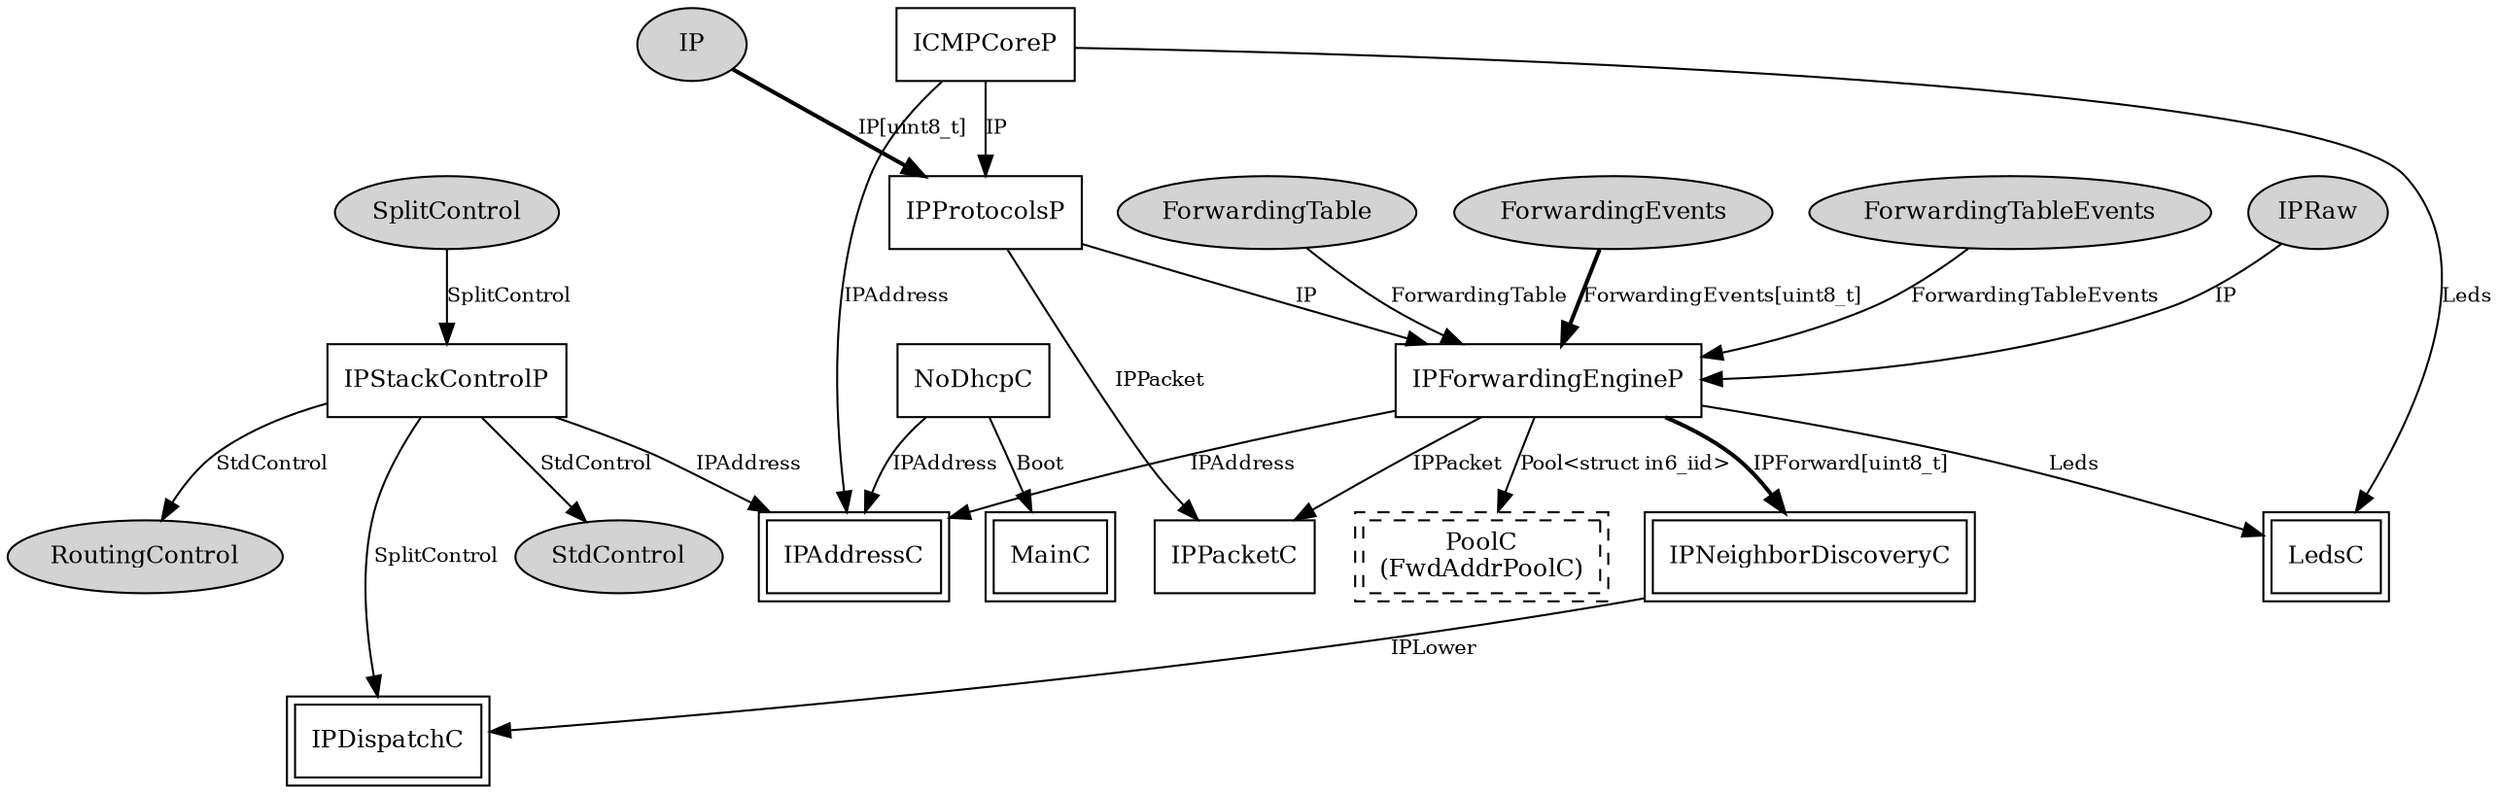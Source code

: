 digraph "tos.lib.net.blip.IPStackC" {
  n0x409acc18 [shape=ellipse, style=filled, label="SplitControl", fontsize=12];
  "IPStackControlP" [fontsize=12, shape=box, URL="../chtml/tos.lib.net.blip.IPStackControlP.html"];
  n0x409a6228 [shape=ellipse, style=filled, label="ForwardingEvents", fontsize=12];
  "IPForwardingEngineP" [fontsize=12, shape=box, URL="../chtml/tos.lib.net.blip.IPForwardingEngineP.html"];
  n0x409c0348 [shape=ellipse, style=filled, label="ForwardingTableEvents", fontsize=12];
  "IPForwardingEngineP" [fontsize=12, shape=box, URL="../chtml/tos.lib.net.blip.IPForwardingEngineP.html"];
  n0x409a7d80 [shape=ellipse, style=filled, label="IPRaw", fontsize=12];
  "IPForwardingEngineP" [fontsize=12, shape=box, URL="../chtml/tos.lib.net.blip.IPForwardingEngineP.html"];
  n0x409a4dc0 [shape=ellipse, style=filled, label="ForwardingTable", fontsize=12];
  "IPForwardingEngineP" [fontsize=12, shape=box, URL="../chtml/tos.lib.net.blip.IPForwardingEngineP.html"];
  n0x409a7918 [shape=ellipse, style=filled, label="IP", fontsize=12];
  "IPProtocolsP" [fontsize=12, shape=box, URL="../chtml/tos.lib.net.blip.IPProtocolsP.html"];
  "IPStackControlP" [fontsize=12, shape=box, URL="../chtml/tos.lib.net.blip.IPStackControlP.html"];
  n0x409f07c0 [shape=ellipse, style=filled, label="StdControl", fontsize=12];
  "IPStackControlP" [fontsize=12, shape=box, URL="../chtml/tos.lib.net.blip.IPStackControlP.html"];
  n0x409f0cd0 [shape=ellipse, style=filled, label="RoutingControl", fontsize=12];
  "IPStackControlP" [fontsize=12, shape=box, URL="../chtml/tos.lib.net.blip.IPStackControlP.html"];
  "IPDispatchC" [fontsize=12, shape=box,peripheries=2, URL="../chtml/tos.lib.net.blip.IPDispatchC.html"];
  "IPProtocolsP" [fontsize=12, shape=box, URL="../chtml/tos.lib.net.blip.IPProtocolsP.html"];
  "IPForwardingEngineP" [fontsize=12, shape=box, URL="../chtml/tos.lib.net.blip.IPForwardingEngineP.html"];
  "IPForwardingEngineP" [fontsize=12, shape=box, URL="../chtml/tos.lib.net.blip.IPForwardingEngineP.html"];
  "IPNeighborDiscoveryC" [fontsize=12, shape=box,peripheries=2, URL="../chtml/tos.lib.net.blip.IPNeighborDiscoveryC.html"];
  "IPNeighborDiscoveryC" [fontsize=12, shape=box,peripheries=2, URL="../chtml/tos.lib.net.blip.IPNeighborDiscoveryC.html"];
  "IPDispatchC" [fontsize=12, shape=box,peripheries=2, URL="../chtml/tos.lib.net.blip.IPDispatchC.html"];
  "ICMPCoreP" [fontsize=12, shape=box, URL="../chtml/tos.lib.net.blip.icmp.ICMPCoreP.html"];
  "ICMPCoreP" [fontsize=12, shape=box, URL="../chtml/tos.lib.net.blip.icmp.ICMPCoreP.html"];
  "LedsC" [fontsize=12, shape=box,peripheries=2, URL="../chtml/tos.system.LedsC.html"];
  "ICMPCoreP" [fontsize=12, shape=box, URL="../chtml/tos.lib.net.blip.icmp.ICMPCoreP.html"];
  "IPAddressC" [fontsize=12, shape=box,peripheries=2, URL="../chtml/tos.lib.net.blip.IPAddressC.html"];
  "IPForwardingEngineP" [fontsize=12, shape=box, URL="../chtml/tos.lib.net.blip.IPForwardingEngineP.html"];
  "IPForwardingEngineP" [fontsize=12, shape=box, URL="../chtml/tos.lib.net.blip.IPForwardingEngineP.html"];
  "IPPacketC" [fontsize=12, shape=box, URL="../chtml/tos.lib.net.blip.IPPacketC.html"];
  "IPProtocolsP" [fontsize=12, shape=box, URL="../chtml/tos.lib.net.blip.IPProtocolsP.html"];
  "IPStackControlP" [fontsize=12, shape=box, URL="../chtml/tos.lib.net.blip.IPStackControlP.html"];
  "IPForwardingEngineP" [fontsize=12, shape=box, URL="../chtml/tos.lib.net.blip.IPForwardingEngineP.html"];
  "IPForwardingEngineP" [fontsize=12, shape=box, URL="../chtml/tos.lib.net.blip.IPForwardingEngineP.html"];
  "IPStackC.FwdAddrPoolC" [fontsize=12, shape=box,peripheries=2, style=dashed, label="PoolC\n(FwdAddrPoolC)", URL="../chtml/tos.system.PoolC.html"];
  "NoDhcpC" [fontsize=12, shape=box, URL="../chtml/tos.lib.net.blip.dhcp.NoDhcpC.html"];
  "MainC" [fontsize=12, shape=box,peripheries=2, URL="../chtml/tos.system.MainC.html"];
  "NoDhcpC" [fontsize=12, shape=box, URL="../chtml/tos.lib.net.blip.dhcp.NoDhcpC.html"];
  "n0x409acc18" -> "IPStackControlP" [label="SplitControl", URL="../ihtml/tos.interfaces.SplitControl.html", fontsize=10];
  "n0x409a6228" -> "IPForwardingEngineP" [label="ForwardingEvents[uint8_t]", style=bold, URL="../ihtml/tos.lib.net.blip.interfaces.ForwardingEvents.html", fontsize=10];
  "n0x409c0348" -> "IPForwardingEngineP" [label="ForwardingTableEvents", URL="../ihtml/tos.lib.net.blip.interfaces.ForwardingTableEvents.html", fontsize=10];
  "n0x409a7d80" -> "IPForwardingEngineP" [label="IP", URL="../ihtml/tos.lib.net.blip.interfaces.IP.html", fontsize=10];
  "n0x409a4dc0" -> "IPForwardingEngineP" [label="ForwardingTable", URL="../ihtml/tos.lib.net.blip.interfaces.ForwardingTable.html", fontsize=10];
  "n0x409a7918" -> "IPProtocolsP" [label="IP[uint8_t]", style=bold, URL="../ihtml/tos.lib.net.blip.interfaces.IP.html", fontsize=10];
  "IPStackControlP" -> "n0x409f07c0" [label="StdControl", URL="../ihtml/tos.interfaces.StdControl.html", fontsize=10];
  "IPStackControlP" -> "n0x409f0cd0" [label="StdControl", URL="../ihtml/tos.interfaces.StdControl.html", fontsize=10];
  "IPStackControlP" -> "IPDispatchC" [label="SplitControl", URL="../ihtml/tos.interfaces.SplitControl.html", fontsize=10];
  "IPProtocolsP" -> "IPForwardingEngineP" [label="IP", URL="../ihtml/tos.lib.net.blip.interfaces.IP.html", fontsize=10];
  "IPForwardingEngineP" -> "IPNeighborDiscoveryC" [label="IPForward[uint8_t]", style=bold, URL="../ihtml/tos.lib.net.blip.interfaces.IPForward.html", fontsize=10];
  "IPNeighborDiscoveryC" -> "IPDispatchC" [label="IPLower", URL="../ihtml/tos.lib.net.blip.interfaces.IPLower.html", fontsize=10];
  "ICMPCoreP" -> "IPProtocolsP" [label="IP", URL="../ihtml/tos.lib.net.blip.interfaces.IP.html", fontsize=10];
  "ICMPCoreP" -> "LedsC" [label="Leds", URL="../ihtml/tos.interfaces.Leds.html", fontsize=10];
  "ICMPCoreP" -> "IPAddressC" [label="IPAddress", URL="../ihtml/tos.lib.net.blip.interfaces.IPAddress.html", fontsize=10];
  "IPForwardingEngineP" -> "IPAddressC" [label="IPAddress", URL="../ihtml/tos.lib.net.blip.interfaces.IPAddress.html", fontsize=10];
  "IPForwardingEngineP" -> "IPPacketC" [label="IPPacket", URL="../ihtml/tos.lib.net.blip.interfaces.IPPacket.html", fontsize=10];
  "IPProtocolsP" -> "IPPacketC" [label="IPPacket", URL="../ihtml/tos.lib.net.blip.interfaces.IPPacket.html", fontsize=10];
  "IPStackControlP" -> "IPAddressC" [label="IPAddress", URL="../ihtml/tos.lib.net.blip.interfaces.IPAddress.html", fontsize=10];
  "IPForwardingEngineP" -> "LedsC" [label="Leds", URL="../ihtml/tos.interfaces.Leds.html", fontsize=10];
  "IPForwardingEngineP" -> "IPStackC.FwdAddrPoolC" [label="Pool<struct in6_iid>", URL="../ihtml/tos.interfaces.Pool.html", fontsize=10];
  "NoDhcpC" -> "MainC" [label="Boot", URL="../ihtml/tos.interfaces.Boot.html", fontsize=10];
  "NoDhcpC" -> "IPAddressC" [label="IPAddress", URL="../ihtml/tos.lib.net.blip.interfaces.IPAddress.html", fontsize=10];
}
